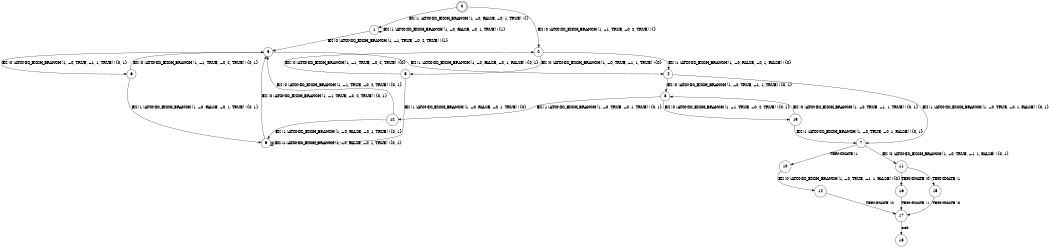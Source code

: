 digraph BCG {
size = "7, 10.5";
center = TRUE;
node [shape = circle];
0 [peripheries = 2];
0 -> 1 [label = "EX !1 !ATOMIC_EXCH_BRANCH (1, +0, FALSE, +0, 1, TRUE) !{}"];
0 -> 2 [label = "EX !0 !ATOMIC_EXCH_BRANCH (1, +1, TRUE, +0, 2, TRUE) !{}"];
1 -> 3 [label = "EX !0 !ATOMIC_EXCH_BRANCH (1, +1, TRUE, +0, 2, TRUE) !{1}"];
1 -> 1 [label = "EX !1 !ATOMIC_EXCH_BRANCH (1, +0, FALSE, +0, 1, TRUE) !{1}"];
2 -> 4 [label = "EX !1 !ATOMIC_EXCH_BRANCH (1, +0, FALSE, +0, 1, FALSE) !{0}"];
2 -> 5 [label = "EX !0 !ATOMIC_EXCH_BRANCH (1, +0, TRUE, +1, 1, TRUE) !{0}"];
3 -> 4 [label = "EX !1 !ATOMIC_EXCH_BRANCH (1, +0, FALSE, +0, 1, FALSE) !{0, 1}"];
3 -> 6 [label = "EX !0 !ATOMIC_EXCH_BRANCH (1, +0, TRUE, +1, 1, TRUE) !{0, 1}"];
4 -> 7 [label = "EX !1 !ATOMIC_EXCH_BRANCH (1, +0, TRUE, +0, 1, FALSE) !{0, 1}"];
4 -> 8 [label = "EX !0 !ATOMIC_EXCH_BRANCH (1, +0, TRUE, +1, 1, TRUE) !{0, 1}"];
5 -> 9 [label = "EX !1 !ATOMIC_EXCH_BRANCH (1, +0, FALSE, +0, 1, TRUE) !{0}"];
5 -> 2 [label = "EX !0 !ATOMIC_EXCH_BRANCH (1, +1, TRUE, +0, 2, TRUE) !{0}"];
6 -> 9 [label = "EX !1 !ATOMIC_EXCH_BRANCH (1, +0, FALSE, +0, 1, TRUE) !{0, 1}"];
6 -> 3 [label = "EX !0 !ATOMIC_EXCH_BRANCH (1, +1, TRUE, +0, 2, TRUE) !{0, 1}"];
7 -> 10 [label = "TERMINATE !1"];
7 -> 11 [label = "EX !0 !ATOMIC_EXCH_BRANCH (1, +0, TRUE, +1, 1, FALSE) !{0, 1}"];
8 -> 12 [label = "EX !1 !ATOMIC_EXCH_BRANCH (1, +0, TRUE, +0, 1, TRUE) !{0, 1}"];
8 -> 13 [label = "EX !0 !ATOMIC_EXCH_BRANCH (1, +1, TRUE, +0, 2, TRUE) !{0, 1}"];
9 -> 9 [label = "EX !1 !ATOMIC_EXCH_BRANCH (1, +0, FALSE, +0, 1, TRUE) !{0, 1}"];
9 -> 3 [label = "EX !0 !ATOMIC_EXCH_BRANCH (1, +1, TRUE, +0, 2, TRUE) !{0, 1}"];
10 -> 14 [label = "EX !0 !ATOMIC_EXCH_BRANCH (1, +0, TRUE, +1, 1, FALSE) !{0}"];
11 -> 15 [label = "TERMINATE !1"];
11 -> 16 [label = "TERMINATE !0"];
12 -> 9 [label = "EX !1 !ATOMIC_EXCH_BRANCH (1, +0, FALSE, +0, 1, TRUE) !{0, 1}"];
12 -> 3 [label = "EX !0 !ATOMIC_EXCH_BRANCH (1, +1, TRUE, +0, 2, TRUE) !{0, 1}"];
13 -> 7 [label = "EX !1 !ATOMIC_EXCH_BRANCH (1, +0, TRUE, +0, 1, FALSE) !{0, 1}"];
13 -> 8 [label = "EX !0 !ATOMIC_EXCH_BRANCH (1, +0, TRUE, +1, 1, TRUE) !{0, 1}"];
14 -> 17 [label = "TERMINATE !0"];
15 -> 17 [label = "TERMINATE !0"];
16 -> 17 [label = "TERMINATE !1"];
17 -> 18 [label = "exit"];
}
